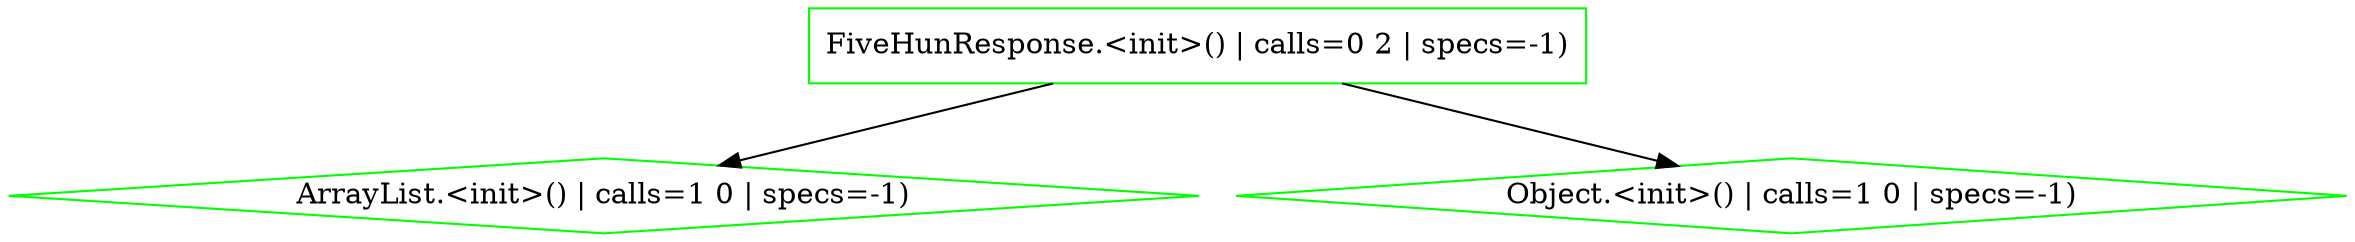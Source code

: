 digraph {
"java.util.ArrayList.<init>().084ba9b73913c7f1774dcc26bc6ad6d7" [shape=box,label="ArrayList.<init>() | calls=1 0 | specs=-1)",color=green,shape=diamond]
"com.karthik.imager.APIService.FiveHunPx.Model.FiveHunResponse.<init>().32a1c7d6c86c5f1de7ac2e2acd93ba0d" [shape=box,label="FiveHunResponse.<init>() | calls=0 2 | specs=-1)",color=green,shape=box]
"java.lang.Object.<init>().dfab4f0d99f94f824a6db190f40d78c9" [shape=box,label="Object.<init>() | calls=1 0 | specs=-1)",color=green,shape=diamond]
"com.karthik.imager.APIService.FiveHunPx.Model.FiveHunResponse.<init>().32a1c7d6c86c5f1de7ac2e2acd93ba0d" -> "java.lang.Object.<init>().dfab4f0d99f94f824a6db190f40d78c9"
"com.karthik.imager.APIService.FiveHunPx.Model.FiveHunResponse.<init>().32a1c7d6c86c5f1de7ac2e2acd93ba0d" -> "java.util.ArrayList.<init>().084ba9b73913c7f1774dcc26bc6ad6d7"
}
